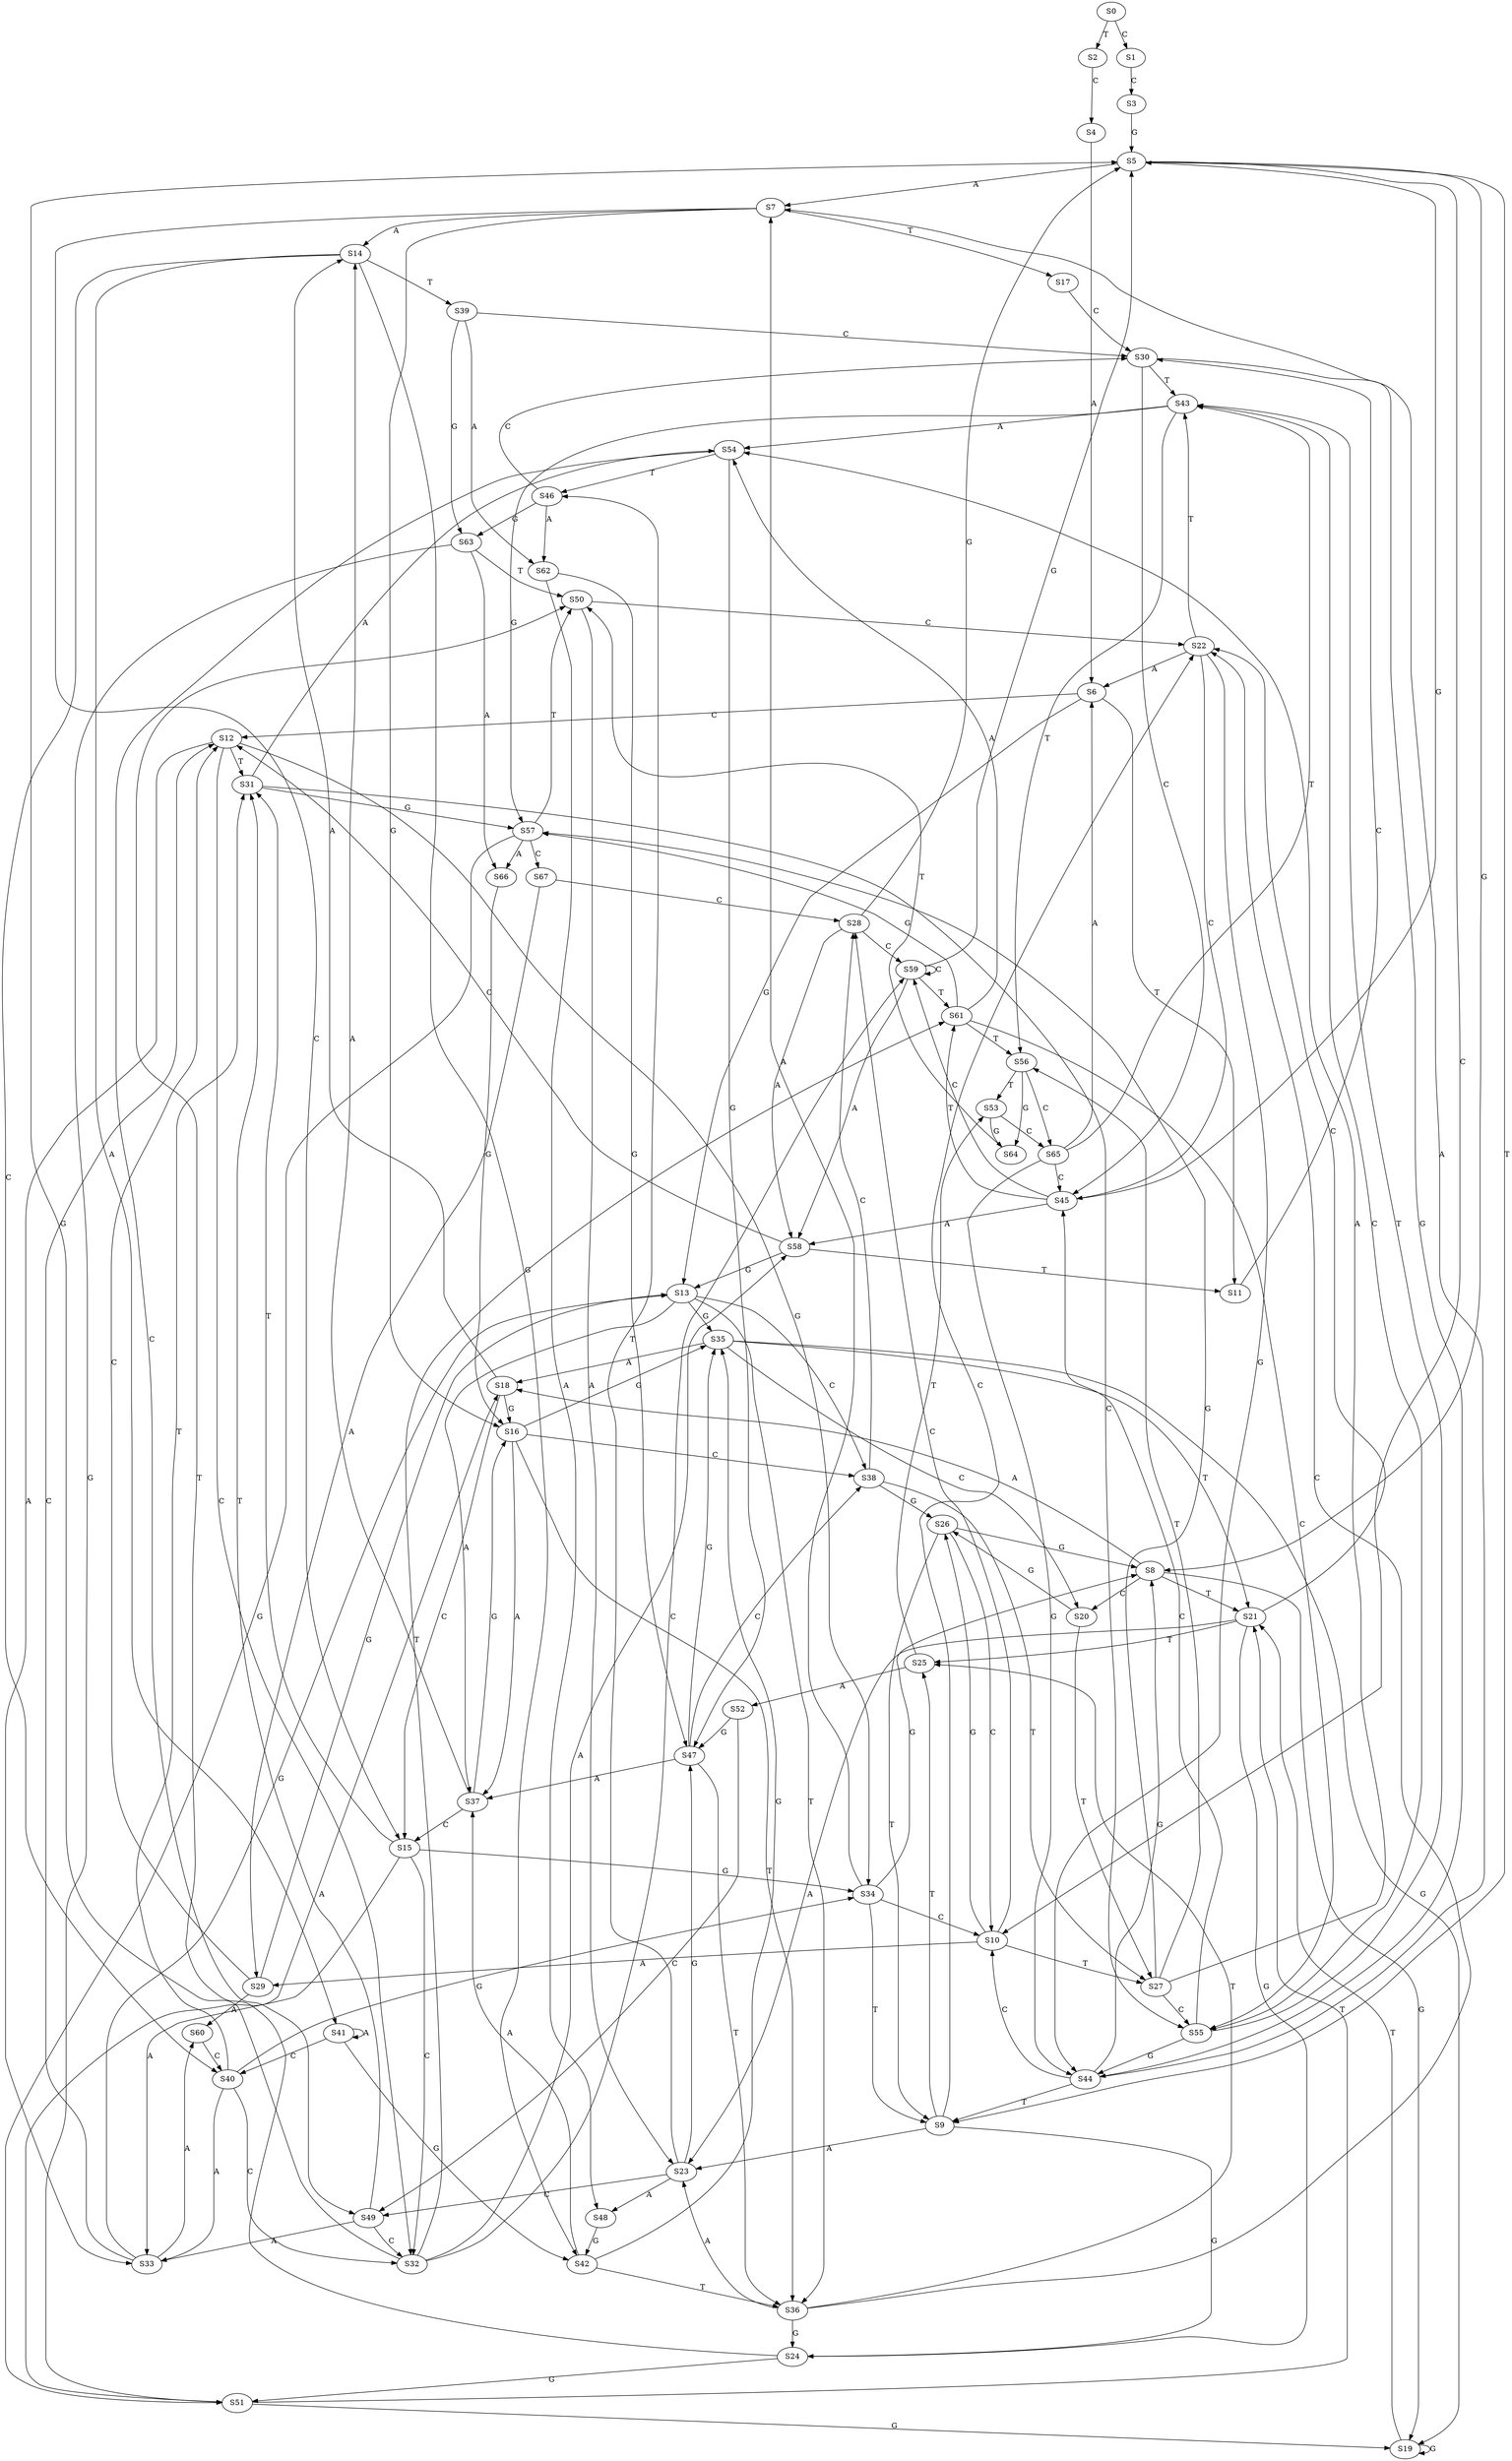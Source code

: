 strict digraph  {
	S0 -> S1 [ label = C ];
	S0 -> S2 [ label = T ];
	S1 -> S3 [ label = C ];
	S2 -> S4 [ label = C ];
	S3 -> S5 [ label = G ];
	S4 -> S6 [ label = A ];
	S5 -> S7 [ label = A ];
	S5 -> S8 [ label = G ];
	S5 -> S9 [ label = T ];
	S5 -> S10 [ label = C ];
	S6 -> S11 [ label = T ];
	S6 -> S12 [ label = C ];
	S6 -> S13 [ label = G ];
	S7 -> S14 [ label = A ];
	S7 -> S15 [ label = C ];
	S7 -> S16 [ label = G ];
	S7 -> S17 [ label = T ];
	S8 -> S18 [ label = A ];
	S8 -> S19 [ label = G ];
	S8 -> S20 [ label = C ];
	S8 -> S21 [ label = T ];
	S9 -> S22 [ label = C ];
	S9 -> S23 [ label = A ];
	S9 -> S24 [ label = G ];
	S9 -> S25 [ label = T ];
	S10 -> S26 [ label = G ];
	S10 -> S27 [ label = T ];
	S10 -> S28 [ label = C ];
	S10 -> S29 [ label = A ];
	S11 -> S30 [ label = C ];
	S12 -> S31 [ label = T ];
	S12 -> S32 [ label = C ];
	S12 -> S33 [ label = A ];
	S12 -> S34 [ label = G ];
	S13 -> S35 [ label = G ];
	S13 -> S36 [ label = T ];
	S13 -> S37 [ label = A ];
	S13 -> S38 [ label = C ];
	S14 -> S39 [ label = T ];
	S14 -> S40 [ label = C ];
	S14 -> S41 [ label = A ];
	S14 -> S42 [ label = G ];
	S15 -> S31 [ label = T ];
	S15 -> S34 [ label = G ];
	S15 -> S32 [ label = C ];
	S15 -> S33 [ label = A ];
	S16 -> S36 [ label = T ];
	S16 -> S37 [ label = A ];
	S16 -> S35 [ label = G ];
	S16 -> S38 [ label = C ];
	S17 -> S30 [ label = C ];
	S18 -> S14 [ label = A ];
	S18 -> S15 [ label = C ];
	S18 -> S16 [ label = G ];
	S19 -> S21 [ label = T ];
	S19 -> S19 [ label = G ];
	S20 -> S27 [ label = T ];
	S20 -> S26 [ label = G ];
	S21 -> S23 [ label = A ];
	S21 -> S22 [ label = C ];
	S21 -> S24 [ label = G ];
	S21 -> S25 [ label = T ];
	S22 -> S43 [ label = T ];
	S22 -> S44 [ label = G ];
	S22 -> S6 [ label = A ];
	S22 -> S45 [ label = C ];
	S23 -> S46 [ label = T ];
	S23 -> S47 [ label = G ];
	S23 -> S48 [ label = A ];
	S23 -> S49 [ label = C ];
	S24 -> S50 [ label = T ];
	S24 -> S51 [ label = G ];
	S25 -> S52 [ label = A ];
	S25 -> S53 [ label = T ];
	S26 -> S8 [ label = G ];
	S26 -> S10 [ label = C ];
	S26 -> S9 [ label = T ];
	S27 -> S54 [ label = A ];
	S27 -> S55 [ label = C ];
	S27 -> S56 [ label = T ];
	S27 -> S57 [ label = G ];
	S28 -> S5 [ label = G ];
	S28 -> S58 [ label = A ];
	S28 -> S59 [ label = C ];
	S29 -> S13 [ label = G ];
	S29 -> S60 [ label = A ];
	S29 -> S12 [ label = C ];
	S30 -> S45 [ label = C ];
	S30 -> S44 [ label = G ];
	S30 -> S43 [ label = T ];
	S31 -> S54 [ label = A ];
	S31 -> S55 [ label = C ];
	S31 -> S57 [ label = G ];
	S32 -> S59 [ label = C ];
	S32 -> S58 [ label = A ];
	S32 -> S61 [ label = T ];
	S32 -> S5 [ label = G ];
	S33 -> S13 [ label = G ];
	S33 -> S12 [ label = C ];
	S33 -> S60 [ label = A ];
	S34 -> S8 [ label = G ];
	S34 -> S7 [ label = A ];
	S34 -> S10 [ label = C ];
	S34 -> S9 [ label = T ];
	S35 -> S18 [ label = A ];
	S35 -> S19 [ label = G ];
	S35 -> S21 [ label = T ];
	S35 -> S20 [ label = C ];
	S36 -> S23 [ label = A ];
	S36 -> S22 [ label = C ];
	S36 -> S24 [ label = G ];
	S36 -> S25 [ label = T ];
	S37 -> S14 [ label = A ];
	S37 -> S15 [ label = C ];
	S37 -> S16 [ label = G ];
	S38 -> S28 [ label = C ];
	S38 -> S27 [ label = T ];
	S38 -> S26 [ label = G ];
	S39 -> S62 [ label = A ];
	S39 -> S30 [ label = C ];
	S39 -> S63 [ label = G ];
	S40 -> S33 [ label = A ];
	S40 -> S32 [ label = C ];
	S40 -> S34 [ label = G ];
	S40 -> S31 [ label = T ];
	S41 -> S42 [ label = G ];
	S41 -> S40 [ label = C ];
	S41 -> S41 [ label = A ];
	S42 -> S36 [ label = T ];
	S42 -> S37 [ label = A ];
	S42 -> S35 [ label = G ];
	S43 -> S57 [ label = G ];
	S43 -> S55 [ label = C ];
	S43 -> S54 [ label = A ];
	S43 -> S56 [ label = T ];
	S44 -> S8 [ label = G ];
	S44 -> S9 [ label = T ];
	S44 -> S10 [ label = C ];
	S44 -> S7 [ label = A ];
	S45 -> S59 [ label = C ];
	S45 -> S58 [ label = A ];
	S45 -> S61 [ label = T ];
	S45 -> S5 [ label = G ];
	S46 -> S30 [ label = C ];
	S46 -> S62 [ label = A ];
	S46 -> S63 [ label = G ];
	S47 -> S36 [ label = T ];
	S47 -> S37 [ label = A ];
	S47 -> S38 [ label = C ];
	S47 -> S35 [ label = G ];
	S48 -> S42 [ label = G ];
	S49 -> S32 [ label = C ];
	S49 -> S31 [ label = T ];
	S49 -> S33 [ label = A ];
	S50 -> S22 [ label = C ];
	S50 -> S23 [ label = A ];
	S51 -> S21 [ label = T ];
	S51 -> S19 [ label = G ];
	S51 -> S18 [ label = A ];
	S52 -> S49 [ label = C ];
	S52 -> S47 [ label = G ];
	S53 -> S64 [ label = G ];
	S53 -> S65 [ label = C ];
	S54 -> S47 [ label = G ];
	S54 -> S46 [ label = T ];
	S54 -> S49 [ label = C ];
	S55 -> S43 [ label = T ];
	S55 -> S44 [ label = G ];
	S55 -> S45 [ label = C ];
	S56 -> S65 [ label = C ];
	S56 -> S64 [ label = G ];
	S56 -> S53 [ label = T ];
	S57 -> S66 [ label = A ];
	S57 -> S67 [ label = C ];
	S57 -> S50 [ label = T ];
	S57 -> S51 [ label = G ];
	S58 -> S13 [ label = G ];
	S58 -> S11 [ label = T ];
	S58 -> S12 [ label = C ];
	S59 -> S5 [ label = G ];
	S59 -> S59 [ label = C ];
	S59 -> S58 [ label = A ];
	S59 -> S61 [ label = T ];
	S60 -> S40 [ label = C ];
	S61 -> S54 [ label = A ];
	S61 -> S57 [ label = G ];
	S61 -> S55 [ label = C ];
	S61 -> S56 [ label = T ];
	S62 -> S47 [ label = G ];
	S62 -> S48 [ label = A ];
	S63 -> S51 [ label = G ];
	S63 -> S66 [ label = A ];
	S63 -> S50 [ label = T ];
	S64 -> S50 [ label = T ];
	S65 -> S6 [ label = A ];
	S65 -> S43 [ label = T ];
	S65 -> S45 [ label = C ];
	S65 -> S44 [ label = G ];
	S66 -> S16 [ label = G ];
	S67 -> S28 [ label = C ];
	S67 -> S29 [ label = A ];
}
